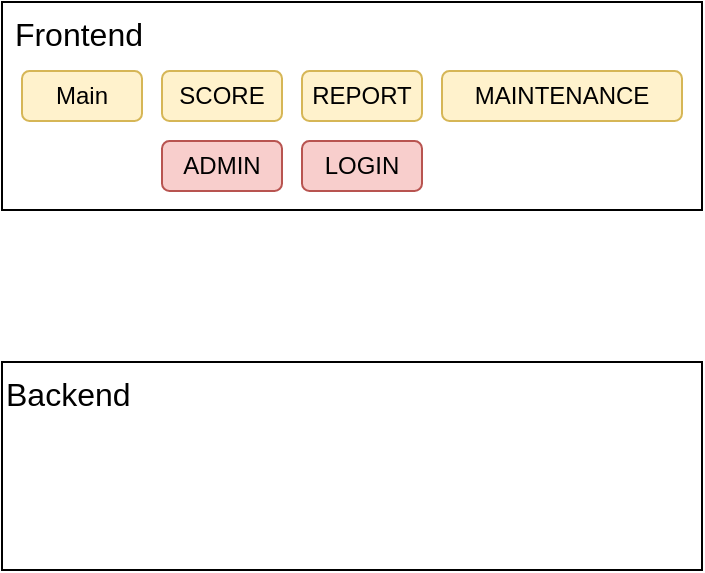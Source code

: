 <mxfile version="11.2.9" type="github" pages="1"><diagram id="A84YKwBNJmBp15sC6KG8" name="Page-1"><mxGraphModel dx="813" dy="435" grid="1" gridSize="10" guides="1" tooltips="1" connect="1" arrows="1" fold="1" page="1" pageScale="1" pageWidth="827" pageHeight="1169" math="0" shadow="0"><root><mxCell id="0"/><mxCell id="1" parent="0"/><object label="&amp;nbsp;Frontend" id="iFEa66-giFS5QPzu5QBV-1"><mxCell style="rounded=0;whiteSpace=wrap;html=1;align=left;verticalAlign=top;fontSize=16;strokeWidth=1;" vertex="1" parent="1"><mxGeometry x="80" y="20" width="350" height="104" as="geometry"/></mxCell></object><mxCell id="iFEa66-giFS5QPzu5QBV-2" value="" style="shape=image;html=1;verticalAlign=top;verticalLabelPosition=bottom;labelBackgroundColor=#ffffff;imageAspect=0;aspect=fixed;image=https://cdn3.iconfinder.com/data/icons/logos-3/250/angular-128.png" vertex="1" parent="1"><mxGeometry x="100" y="87" width="30" height="30" as="geometry"/></mxCell><mxCell id="iFEa66-giFS5QPzu5QBV-8" value="Main" style="rounded=1;whiteSpace=wrap;html=1;align=center;fillColor=#fff2cc;strokeColor=#d6b656;verticalAlign=middle;" vertex="1" parent="1"><mxGeometry x="90" y="54.5" width="60" height="25" as="geometry"/></mxCell><mxCell id="iFEa66-giFS5QPzu5QBV-9" value="SCORE" style="rounded=1;whiteSpace=wrap;html=1;align=center;fillColor=#fff2cc;strokeColor=#d6b656;verticalAlign=middle;" vertex="1" parent="1"><mxGeometry x="160" y="54.5" width="60" height="25" as="geometry"/></mxCell><mxCell id="iFEa66-giFS5QPzu5QBV-10" value="MAINTENANCE" style="rounded=1;whiteSpace=wrap;html=1;align=center;fillColor=#fff2cc;strokeColor=#d6b656;verticalAlign=middle;" vertex="1" parent="1"><mxGeometry x="300" y="54.5" width="120" height="25" as="geometry"/></mxCell><mxCell id="iFEa66-giFS5QPzu5QBV-11" value="REPORT" style="rounded=1;whiteSpace=wrap;html=1;align=center;fillColor=#fff2cc;strokeColor=#d6b656;verticalAlign=middle;" vertex="1" parent="1"><mxGeometry x="230" y="54.5" width="60" height="25" as="geometry"/></mxCell><mxCell id="iFEa66-giFS5QPzu5QBV-12" value="" style="shape=image;html=1;verticalAlign=top;verticalLabelPosition=bottom;labelBackgroundColor=#ffffff;imageAspect=0;aspect=fixed;image=https://cdn2.iconfinder.com/data/icons/social-icons-33/128/Internet_Explorer-128.png;align=center;" vertex="1" parent="1"><mxGeometry x="306.5" y="92" width="20" height="20" as="geometry"/></mxCell><mxCell id="iFEa66-giFS5QPzu5QBV-13" value="" style="shape=image;html=1;verticalAlign=top;verticalLabelPosition=bottom;labelBackgroundColor=#ffffff;imageAspect=0;aspect=fixed;image=https://cdn1.iconfinder.com/data/icons/smallicons-logotypes/32/chrome-128.png;align=center;" vertex="1" parent="1"><mxGeometry x="368.5" y="92" width="20" height="20" as="geometry"/></mxCell><mxCell id="iFEa66-giFS5QPzu5QBV-14" value="" style="shape=image;html=1;verticalAlign=top;verticalLabelPosition=bottom;labelBackgroundColor=#ffffff;imageAspect=0;aspect=fixed;image=https://cdn1.iconfinder.com/data/icons/logotypes/32/safari-128.png;align=center;" vertex="1" parent="1"><mxGeometry x="400" y="92" width="20" height="20" as="geometry"/></mxCell><mxCell id="iFEa66-giFS5QPzu5QBV-15" value="" style="shape=image;html=1;verticalAlign=top;verticalLabelPosition=bottom;labelBackgroundColor=#ffffff;imageAspect=0;aspect=fixed;image=https://cdn1.iconfinder.com/data/icons/smallicons-logotypes/32/firefox-128.png;align=center;" vertex="1" parent="1"><mxGeometry x="337.5" y="92" width="20" height="20" as="geometry"/></mxCell><mxCell id="iFEa66-giFS5QPzu5QBV-16" value="ADMIN" style="rounded=1;whiteSpace=wrap;html=1;align=center;fillColor=#f8cecc;strokeColor=#b85450;verticalAlign=middle;" vertex="1" parent="1"><mxGeometry x="160" y="89.5" width="60" height="25" as="geometry"/></mxCell><mxCell id="iFEa66-giFS5QPzu5QBV-17" value="LOGIN" style="rounded=1;whiteSpace=wrap;html=1;align=center;fillColor=#f8cecc;strokeColor=#b85450;verticalAlign=middle;" vertex="1" parent="1"><mxGeometry x="230" y="89.5" width="60" height="25" as="geometry"/></mxCell><object label="Backend" id="iFEa66-giFS5QPzu5QBV-19"><mxCell style="rounded=0;whiteSpace=wrap;html=1;align=left;verticalAlign=top;fontSize=16;" vertex="1" parent="1"><mxGeometry x="80" y="200" width="350" height="104" as="geometry"/></mxCell></object><mxCell id="iFEa66-giFS5QPzu5QBV-20" value="" style="shape=image;verticalLabelPosition=bottom;labelBackgroundColor=#ffffff;verticalAlign=top;aspect=fixed;imageAspect=0;image=https://docs.konghq.com/assets/images/Kogo-gradient.svg;fontSize=16;align=center;" vertex="1" parent="1"><mxGeometry x="214.0" y="150.0" width="82" height="26.7" as="geometry"/></mxCell></root></mxGraphModel></diagram></mxfile>